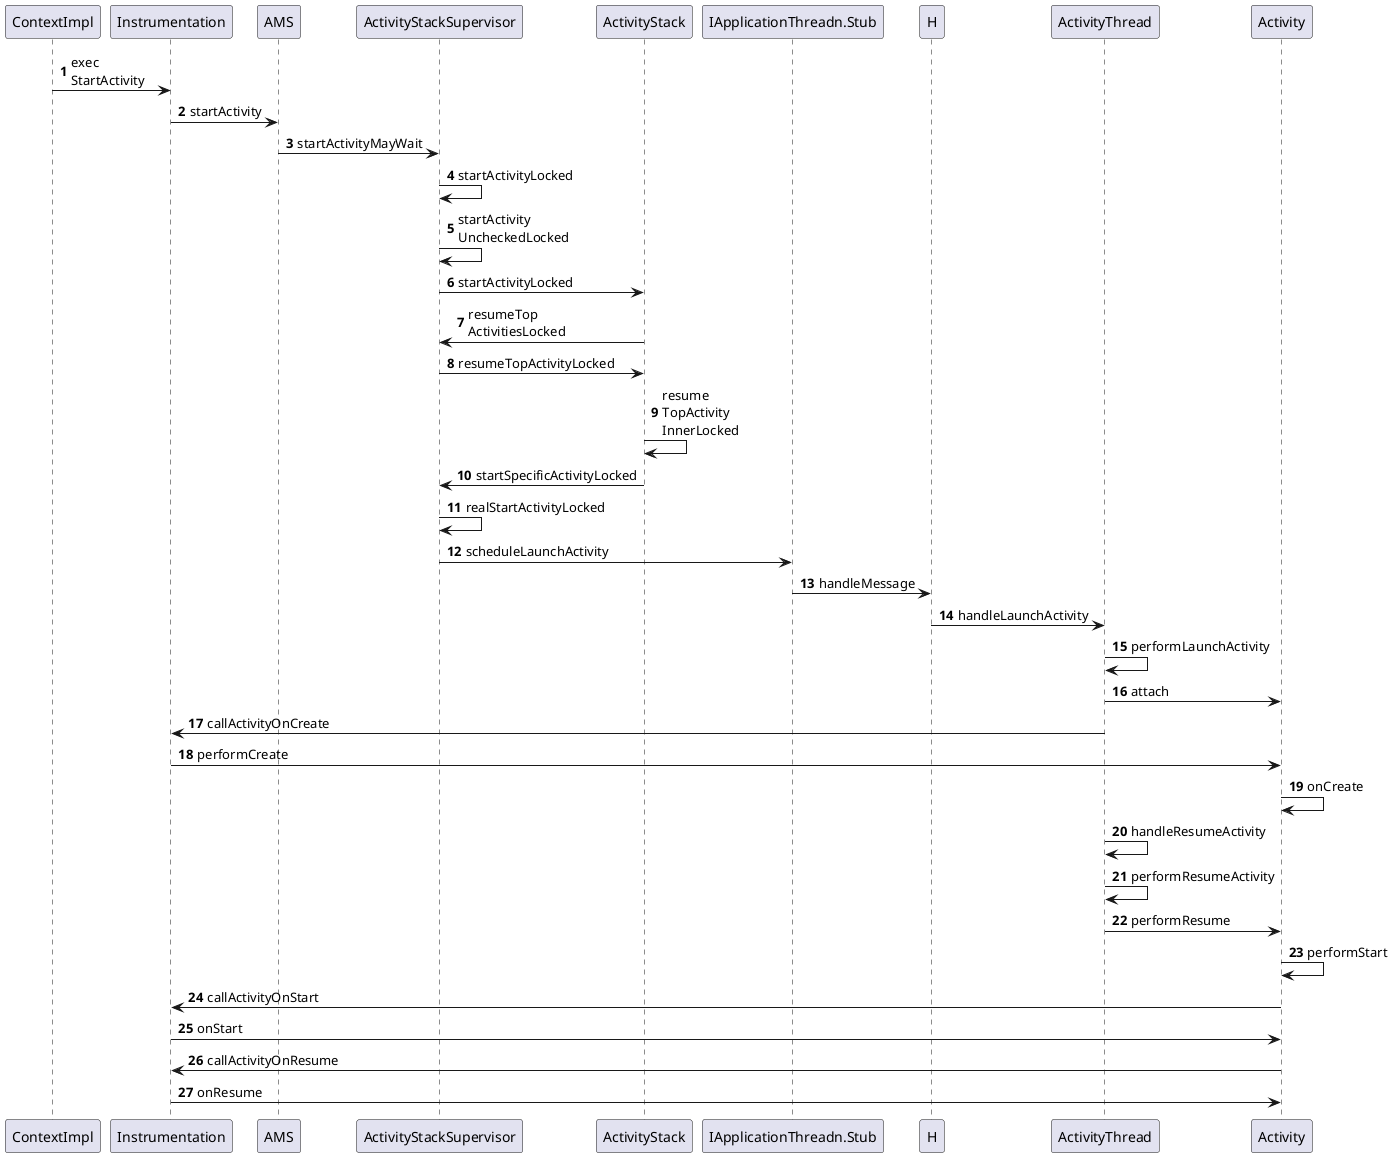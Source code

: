 @startuml

autonumber

ContextImpl->Instrumentation: exec\nStartActivity
Instrumentation->AMS: startActivity
AMS->ActivityStackSupervisor: startActivityMayWait
ActivityStackSupervisor->ActivityStackSupervisor: startActivityLocked
ActivityStackSupervisor->ActivityStackSupervisor: startActivity\nUncheckedLocked
ActivityStackSupervisor->ActivityStack: startActivityLocked
ActivityStack->ActivityStackSupervisor:resumeTop\nActivitiesLocked
ActivityStackSupervisor->ActivityStack: resumeTopActivityLocked
ActivityStack->ActivityStack: resume\nTopActivity\nInnerLocked
ActivityStack->ActivityStackSupervisor: startSpecificActivityLocked
ActivityStackSupervisor->ActivityStackSupervisor: realStartActivityLocked
ActivityStackSupervisor->IApplicationThreadn.Stub: scheduleLaunchActivity
IApplicationThreadn.Stub->H: handleMessage
H->ActivityThread: handleLaunchActivity
ActivityThread->ActivityThread: performLaunchActivity
ActivityThread->Activity: attach
ActivityThread->Instrumentation: callActivityOnCreate
Instrumentation->Activity: performCreate
Activity->Activity: onCreate
ActivityThread->ActivityThread: handleResumeActivity
ActivityThread->ActivityThread: performResumeActivity
ActivityThread->Activity: performResume
Activity->Activity: performStart
Activity->Instrumentation: callActivityOnStart
Instrumentation->Activity: onStart
Activity->Instrumentation: callActivityOnResume
Instrumentation->Activity: onResume

@enduml